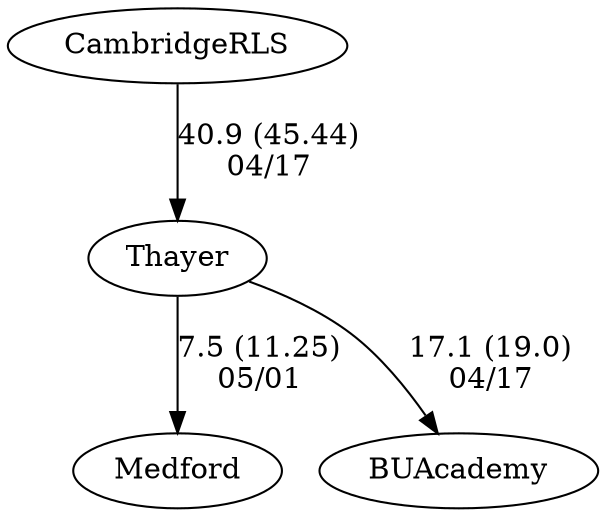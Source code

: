 digraph boys1foursThayer {Thayer [URL="boys1foursThayerThayer.html"];Medford [URL="boys1foursThayerMedford.html"];BUAcademy [URL="boys1foursThayerBUAcademy.html"];CambridgeRLS [URL="boys1foursThayerCambridgeRLS.html"];Thayer -> Medford[label="7.5 (11.25)
05/01", weight="93", tooltip="NEIRA Boys & Girls Fours,Neponset Rowing Club vs Thayer vs Medford High School vs Dexter Southfield			
Distance: 1000m Conditions: Calm with slight tailwind for all races Comments: Thank you to Neponset Rowing Club for hosting.
None", URL="https://www.row2k.com/results/resultspage.cfm?UID=A0D8E23B33FA4A1CD9EE0595C6E7A2A5&cat=5", random="random"]; 
CambridgeRLS -> Thayer[label="40.9 (45.44)
04/17", weight="60", tooltip="NEIRA Boys Fours,CRLS vs Thayer Academy, BU Academy			
Distance: 1350 Conditions: Cross headwind for first 2/3 of race, mellowing out in the last 1/3. Comments: Thanks to BU Academy for joining, and thanks to Thayer for making the trip. Excellent effort from all crews.
None", URL="https://www.row2k.com/results/resultspage.cfm?UID=5AC13C0A039EE6AFC8E97E47C247F44E&cat=1", random="random"]; 
Thayer -> BUAcademy[label="17.1 (19.0)
04/17", weight="83", tooltip="NEIRA Boys Fours,CRLS vs Thayer Academy, BU Academy			
Distance: 1350 Conditions: Cross headwind for first 2/3 of race, mellowing out in the last 1/3. Comments: Thanks to BU Academy for joining, and thanks to Thayer for making the trip. Excellent effort from all crews.
None", URL="https://www.row2k.com/results/resultspage.cfm?UID=5AC13C0A039EE6AFC8E97E47C247F44E&cat=1", random="random"]}